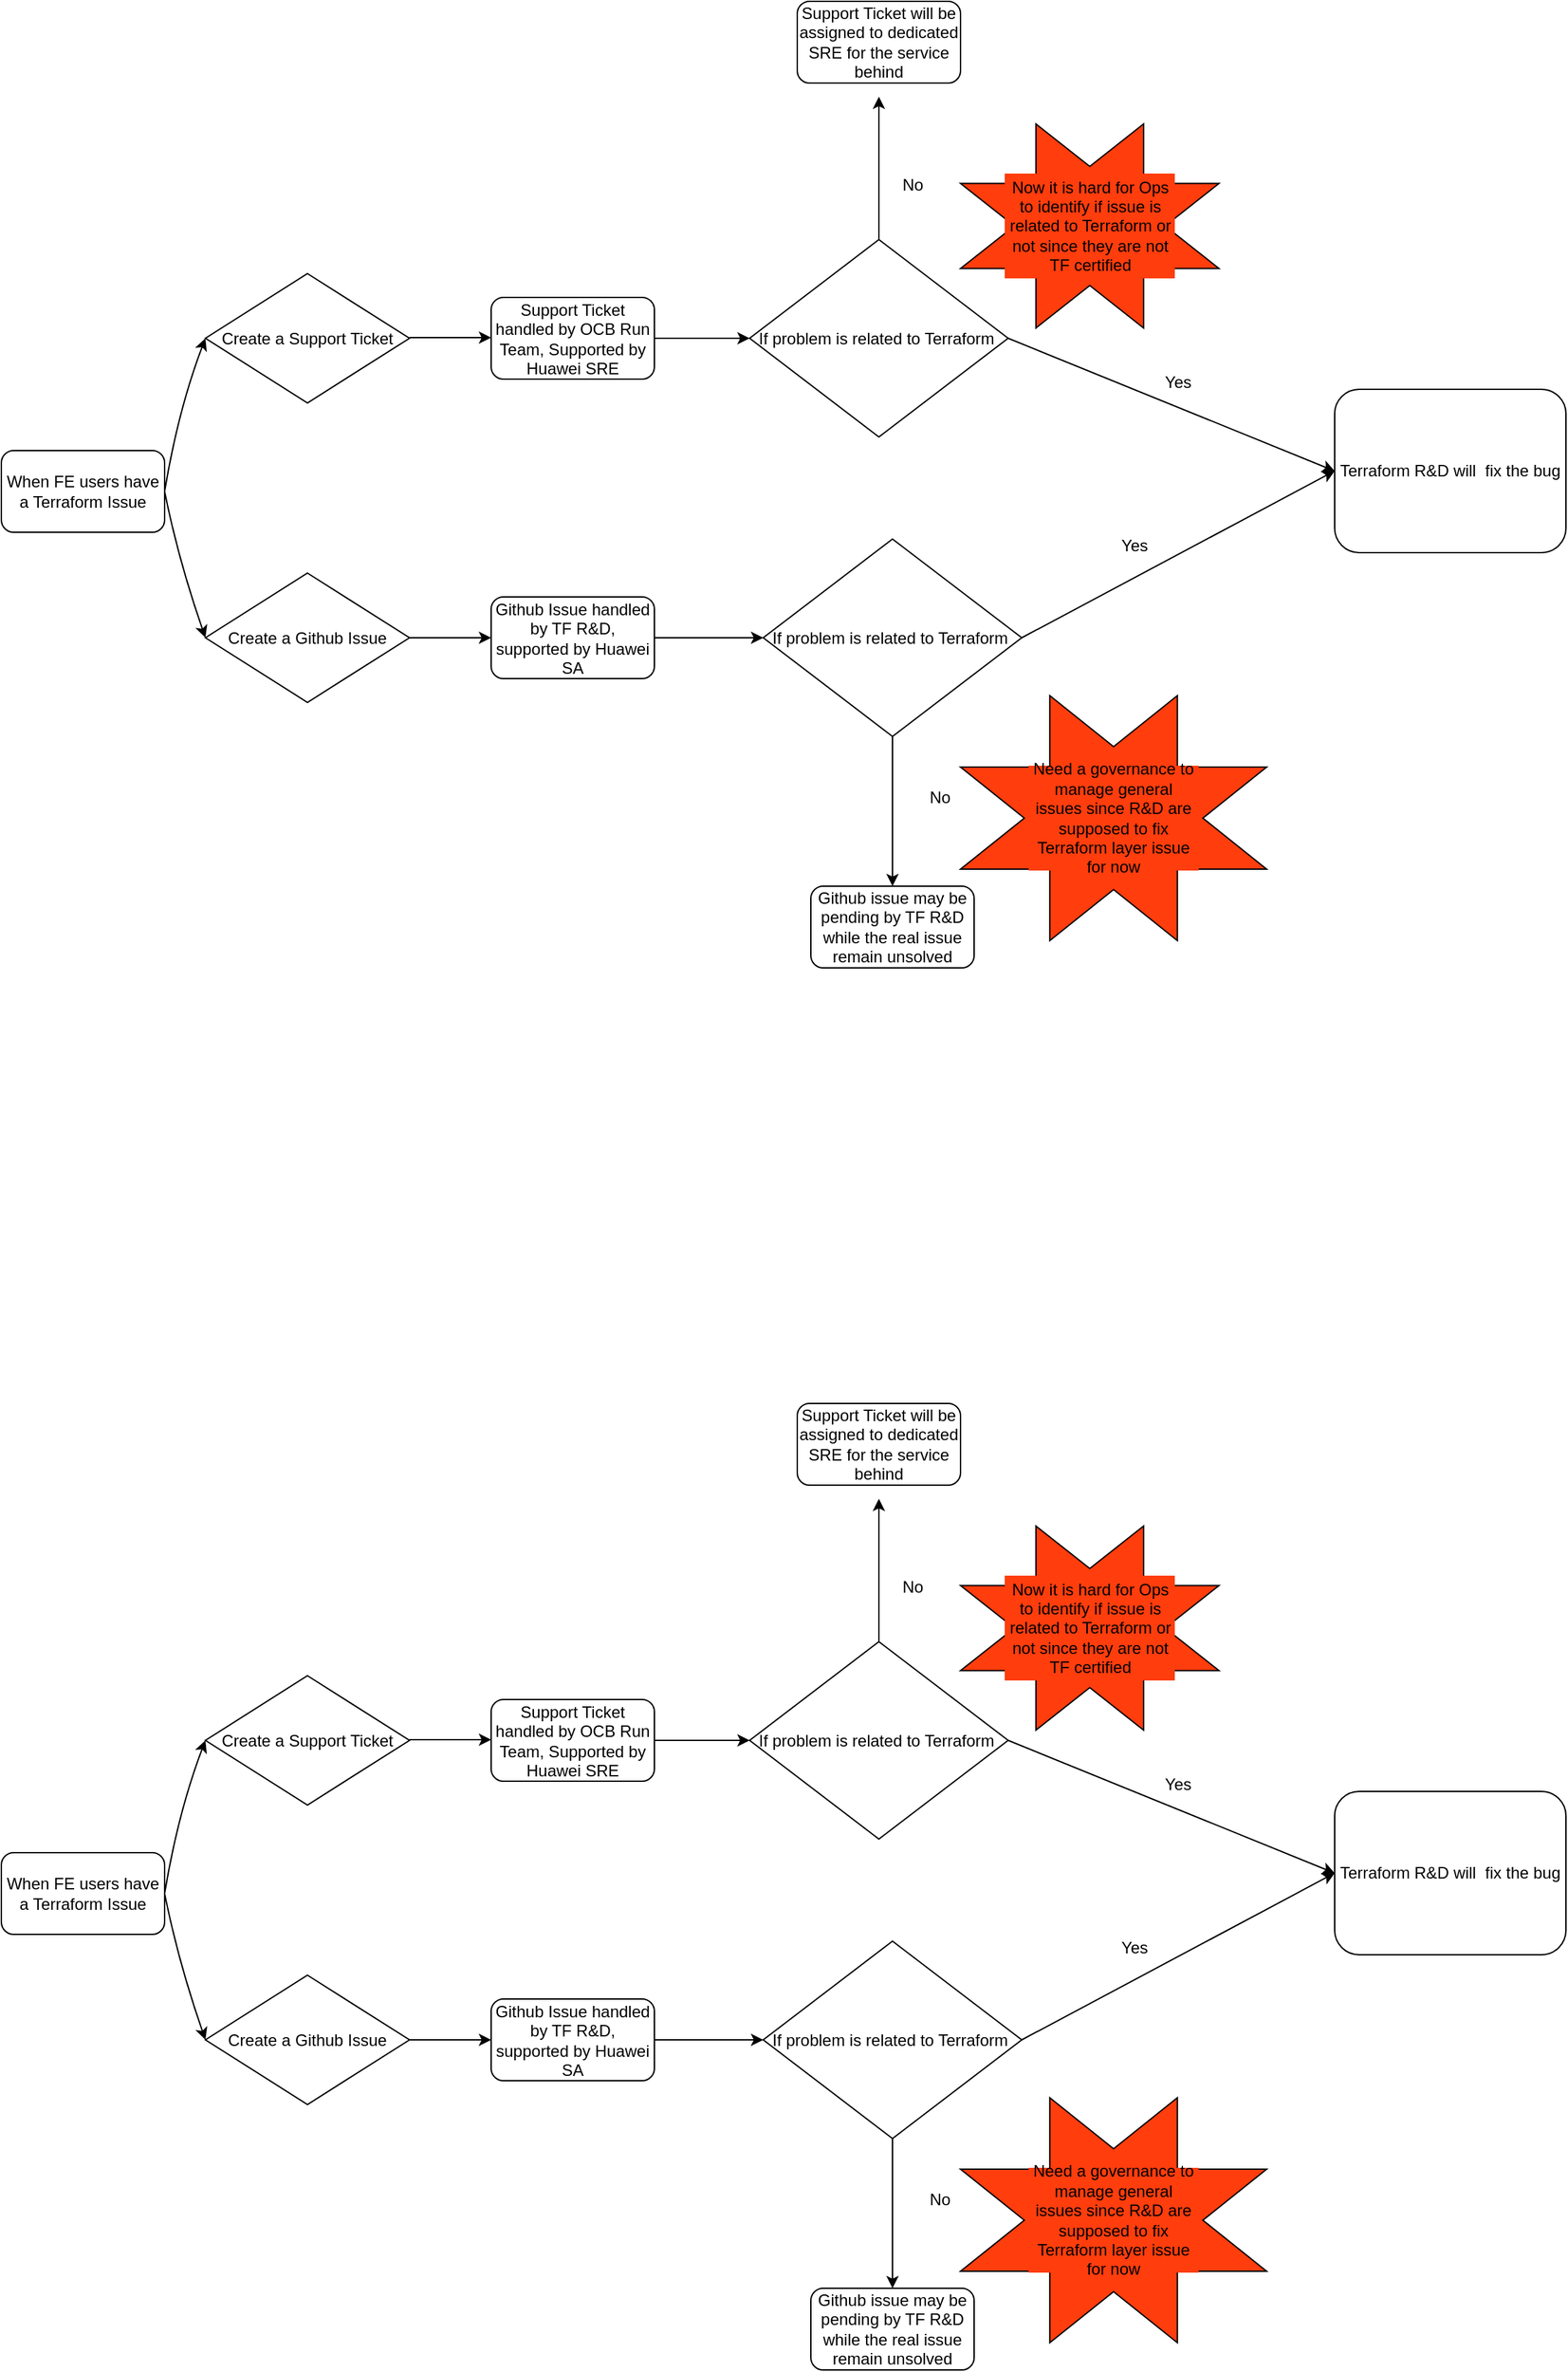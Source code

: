 <mxfile version="16.0.0" type="github">
  <diagram id="oUCfLijpCa5jud-OOD5O" name="Page-1">
    <mxGraphModel dx="1564" dy="950" grid="1" gridSize="10" guides="1" tooltips="1" connect="1" arrows="1" fold="1" page="1" pageScale="1" pageWidth="827" pageHeight="1169" math="0" shadow="0">
      <root>
        <mxCell id="0" />
        <mxCell id="1" parent="0" />
        <mxCell id="3Mxu8sWt4fkpuV7KhuS1-1" value="When FE users have a Terraform Issue" style="rounded=1;whiteSpace=wrap;html=1;" vertex="1" parent="1">
          <mxGeometry x="240" y="570" width="120" height="60" as="geometry" />
        </mxCell>
        <mxCell id="3Mxu8sWt4fkpuV7KhuS1-3" value="Create a Support Ticket" style="rhombus;whiteSpace=wrap;html=1;" vertex="1" parent="1">
          <mxGeometry x="390" y="440" width="150" height="95" as="geometry" />
        </mxCell>
        <mxCell id="3Mxu8sWt4fkpuV7KhuS1-4" value="Create a Github Issue" style="rhombus;whiteSpace=wrap;html=1;" vertex="1" parent="1">
          <mxGeometry x="390" y="660" width="150" height="95" as="geometry" />
        </mxCell>
        <mxCell id="3Mxu8sWt4fkpuV7KhuS1-8" value="" style="curved=1;endArrow=classic;html=1;rounded=0;exitX=1;exitY=0.5;exitDx=0;exitDy=0;entryX=0;entryY=0.5;entryDx=0;entryDy=0;" edge="1" parent="1" source="3Mxu8sWt4fkpuV7KhuS1-1" target="3Mxu8sWt4fkpuV7KhuS1-3">
          <mxGeometry width="50" height="50" relative="1" as="geometry">
            <mxPoint x="370" y="590" as="sourcePoint" />
            <mxPoint x="420" y="540" as="targetPoint" />
            <Array as="points">
              <mxPoint x="370" y="540" />
            </Array>
          </mxGeometry>
        </mxCell>
        <mxCell id="3Mxu8sWt4fkpuV7KhuS1-10" value="" style="curved=1;endArrow=classic;html=1;rounded=0;entryX=0;entryY=0.5;entryDx=0;entryDy=0;exitX=1;exitY=0.5;exitDx=0;exitDy=0;" edge="1" parent="1" source="3Mxu8sWt4fkpuV7KhuS1-1" target="3Mxu8sWt4fkpuV7KhuS1-4">
          <mxGeometry width="50" height="50" relative="1" as="geometry">
            <mxPoint x="320" y="720" as="sourcePoint" />
            <mxPoint x="370" y="670" as="targetPoint" />
            <Array as="points">
              <mxPoint x="370" y="650" />
            </Array>
          </mxGeometry>
        </mxCell>
        <mxCell id="3Mxu8sWt4fkpuV7KhuS1-11" value="Github Issue handled by TF R&amp;amp;D, supported by Huawei SA" style="rounded=1;whiteSpace=wrap;html=1;" vertex="1" parent="1">
          <mxGeometry x="600" y="677.5" width="120" height="60" as="geometry" />
        </mxCell>
        <mxCell id="3Mxu8sWt4fkpuV7KhuS1-12" value="" style="endArrow=classic;html=1;rounded=0;exitX=1;exitY=0.5;exitDx=0;exitDy=0;entryX=0;entryY=0.5;entryDx=0;entryDy=0;" edge="1" parent="1" source="3Mxu8sWt4fkpuV7KhuS1-4" target="3Mxu8sWt4fkpuV7KhuS1-11">
          <mxGeometry width="50" height="50" relative="1" as="geometry">
            <mxPoint x="630" y="850" as="sourcePoint" />
            <mxPoint x="680" y="800" as="targetPoint" />
          </mxGeometry>
        </mxCell>
        <mxCell id="3Mxu8sWt4fkpuV7KhuS1-13" value="" style="endArrow=classic;html=1;rounded=0;exitX=1;exitY=0.5;exitDx=0;exitDy=0;entryX=0;entryY=0.5;entryDx=0;entryDy=0;" edge="1" parent="1">
          <mxGeometry width="50" height="50" relative="1" as="geometry">
            <mxPoint x="540" y="487" as="sourcePoint" />
            <mxPoint x="600" y="487" as="targetPoint" />
          </mxGeometry>
        </mxCell>
        <mxCell id="3Mxu8sWt4fkpuV7KhuS1-14" value="Support Ticket handled by OCB Run Team, Supported by Huawei SRE" style="rounded=1;whiteSpace=wrap;html=1;" vertex="1" parent="1">
          <mxGeometry x="600" y="457.5" width="120" height="60" as="geometry" />
        </mxCell>
        <mxCell id="3Mxu8sWt4fkpuV7KhuS1-15" value="If problem is related to Terraform&amp;nbsp;" style="rhombus;whiteSpace=wrap;html=1;" vertex="1" parent="1">
          <mxGeometry x="790" y="415" width="190" height="145" as="geometry" />
        </mxCell>
        <mxCell id="3Mxu8sWt4fkpuV7KhuS1-16" value="" style="endArrow=classic;html=1;rounded=0;exitX=1;exitY=0.5;exitDx=0;exitDy=0;entryX=0;entryY=0.5;entryDx=0;entryDy=0;" edge="1" parent="1" source="3Mxu8sWt4fkpuV7KhuS1-14" target="3Mxu8sWt4fkpuV7KhuS1-15">
          <mxGeometry width="50" height="50" relative="1" as="geometry">
            <mxPoint x="790" y="487" as="sourcePoint" />
            <mxPoint x="850" y="487" as="targetPoint" />
          </mxGeometry>
        </mxCell>
        <mxCell id="3Mxu8sWt4fkpuV7KhuS1-18" value="" style="endArrow=classic;html=1;rounded=0;exitX=1;exitY=0.5;exitDx=0;exitDy=0;entryX=0;entryY=0.5;entryDx=0;entryDy=0;" edge="1" parent="1" source="3Mxu8sWt4fkpuV7KhuS1-15" target="3Mxu8sWt4fkpuV7KhuS1-29">
          <mxGeometry width="50" height="50" relative="1" as="geometry">
            <mxPoint x="997" y="550" as="sourcePoint" />
            <mxPoint x="1220" y="488" as="targetPoint" />
          </mxGeometry>
        </mxCell>
        <mxCell id="3Mxu8sWt4fkpuV7KhuS1-19" value="" style="endArrow=classic;html=1;rounded=0;exitX=0.5;exitY=0;exitDx=0;exitDy=0;" edge="1" parent="1" source="3Mxu8sWt4fkpuV7KhuS1-15">
          <mxGeometry width="50" height="50" relative="1" as="geometry">
            <mxPoint x="910" y="500" as="sourcePoint" />
            <mxPoint x="885" y="310" as="targetPoint" />
          </mxGeometry>
        </mxCell>
        <mxCell id="3Mxu8sWt4fkpuV7KhuS1-20" value="No" style="text;html=1;strokeColor=none;fillColor=none;align=center;verticalAlign=middle;whiteSpace=wrap;rounded=0;" vertex="1" parent="1">
          <mxGeometry x="880" y="360" width="60" height="30" as="geometry" />
        </mxCell>
        <mxCell id="3Mxu8sWt4fkpuV7KhuS1-21" value="Support Ticket will be assigned to dedicated SRE for the service behind" style="rounded=1;whiteSpace=wrap;html=1;" vertex="1" parent="1">
          <mxGeometry x="825" y="240" width="120" height="60" as="geometry" />
        </mxCell>
        <mxCell id="3Mxu8sWt4fkpuV7KhuS1-25" value="" style="verticalLabelPosition=bottom;verticalAlign=top;html=1;shape=mxgraph.basic.8_point_star;fillColor=#FF3D0D;" vertex="1" parent="1">
          <mxGeometry x="945" y="330" width="190" height="150" as="geometry" />
        </mxCell>
        <mxCell id="3Mxu8sWt4fkpuV7KhuS1-26" value="Now it is hard for Ops to identify if issue is related to Terraform or not since they are not TF certified" style="text;html=1;strokeColor=none;fillColor=#FF3D0D;align=center;verticalAlign=middle;whiteSpace=wrap;rounded=0;" vertex="1" parent="1">
          <mxGeometry x="977.5" y="366.5" width="125" height="77" as="geometry" />
        </mxCell>
        <mxCell id="3Mxu8sWt4fkpuV7KhuS1-27" value="If problem is related to Terraform&amp;nbsp;" style="rhombus;whiteSpace=wrap;html=1;" vertex="1" parent="1">
          <mxGeometry x="800" y="635" width="190" height="145" as="geometry" />
        </mxCell>
        <mxCell id="3Mxu8sWt4fkpuV7KhuS1-29" value="Terraform R&amp;amp;D will&amp;nbsp; fix the bug" style="rounded=1;whiteSpace=wrap;html=1;" vertex="1" parent="1">
          <mxGeometry x="1220" y="525" width="170" height="120" as="geometry" />
        </mxCell>
        <mxCell id="3Mxu8sWt4fkpuV7KhuS1-30" value="Yes" style="text;html=1;strokeColor=none;fillColor=none;align=center;verticalAlign=middle;whiteSpace=wrap;rounded=0;" vertex="1" parent="1">
          <mxGeometry x="1075" y="505" width="60" height="30" as="geometry" />
        </mxCell>
        <mxCell id="3Mxu8sWt4fkpuV7KhuS1-31" value="" style="endArrow=classic;html=1;rounded=0;exitX=1;exitY=0.5;exitDx=0;exitDy=0;entryX=0;entryY=0.5;entryDx=0;entryDy=0;" edge="1" parent="1" source="3Mxu8sWt4fkpuV7KhuS1-11" target="3Mxu8sWt4fkpuV7KhuS1-27">
          <mxGeometry width="50" height="50" relative="1" as="geometry">
            <mxPoint x="780" y="820" as="sourcePoint" />
            <mxPoint x="1020" y="897.5" as="targetPoint" />
          </mxGeometry>
        </mxCell>
        <mxCell id="3Mxu8sWt4fkpuV7KhuS1-32" value="" style="endArrow=classic;html=1;rounded=0;exitX=1;exitY=0.5;exitDx=0;exitDy=0;entryX=0;entryY=0.5;entryDx=0;entryDy=0;" edge="1" parent="1" source="3Mxu8sWt4fkpuV7KhuS1-27" target="3Mxu8sWt4fkpuV7KhuS1-29">
          <mxGeometry width="50" height="50" relative="1" as="geometry">
            <mxPoint x="990" y="497.5" as="sourcePoint" />
            <mxPoint x="1230" y="575" as="targetPoint" />
          </mxGeometry>
        </mxCell>
        <mxCell id="3Mxu8sWt4fkpuV7KhuS1-33" value="Yes" style="text;html=1;strokeColor=none;fillColor=none;align=center;verticalAlign=middle;whiteSpace=wrap;rounded=0;" vertex="1" parent="1">
          <mxGeometry x="1042.5" y="625" width="60" height="30" as="geometry" />
        </mxCell>
        <mxCell id="3Mxu8sWt4fkpuV7KhuS1-34" value="" style="endArrow=classic;html=1;rounded=0;exitX=0.5;exitY=1;exitDx=0;exitDy=0;" edge="1" parent="1" source="3Mxu8sWt4fkpuV7KhuS1-27">
          <mxGeometry width="50" height="50" relative="1" as="geometry">
            <mxPoint x="1060" y="1005" as="sourcePoint" />
            <mxPoint x="895" y="890" as="targetPoint" />
          </mxGeometry>
        </mxCell>
        <mxCell id="3Mxu8sWt4fkpuV7KhuS1-35" value="No" style="text;html=1;strokeColor=none;fillColor=none;align=center;verticalAlign=middle;whiteSpace=wrap;rounded=0;" vertex="1" parent="1">
          <mxGeometry x="900" y="810" width="60" height="30" as="geometry" />
        </mxCell>
        <mxCell id="3Mxu8sWt4fkpuV7KhuS1-36" value="Github issue may be pending by TF R&amp;amp;D while the real issue remain unsolved" style="rounded=1;whiteSpace=wrap;html=1;" vertex="1" parent="1">
          <mxGeometry x="835" y="890" width="120" height="60" as="geometry" />
        </mxCell>
        <mxCell id="3Mxu8sWt4fkpuV7KhuS1-37" value="" style="verticalLabelPosition=bottom;verticalAlign=top;html=1;shape=mxgraph.basic.8_point_star;fillColor=#FF3D0D;" vertex="1" parent="1">
          <mxGeometry x="945" y="750" width="225" height="180" as="geometry" />
        </mxCell>
        <mxCell id="3Mxu8sWt4fkpuV7KhuS1-38" value="Need a governance to manage general issues since R&amp;amp;D are supposed to fix Terraform layer issue for now" style="text;html=1;strokeColor=none;fillColor=#FF3D0D;align=center;verticalAlign=middle;whiteSpace=wrap;rounded=0;" vertex="1" parent="1">
          <mxGeometry x="995" y="801.5" width="125" height="77" as="geometry" />
        </mxCell>
        <mxCell id="3Mxu8sWt4fkpuV7KhuS1-39" value="When FE users have a Terraform Issue" style="rounded=1;whiteSpace=wrap;html=1;" vertex="1" parent="1">
          <mxGeometry x="240" y="1600" width="120" height="60" as="geometry" />
        </mxCell>
        <mxCell id="3Mxu8sWt4fkpuV7KhuS1-40" value="Create a Support Ticket" style="rhombus;whiteSpace=wrap;html=1;" vertex="1" parent="1">
          <mxGeometry x="390" y="1470" width="150" height="95" as="geometry" />
        </mxCell>
        <mxCell id="3Mxu8sWt4fkpuV7KhuS1-41" value="Create a Github Issue" style="rhombus;whiteSpace=wrap;html=1;" vertex="1" parent="1">
          <mxGeometry x="390" y="1690" width="150" height="95" as="geometry" />
        </mxCell>
        <mxCell id="3Mxu8sWt4fkpuV7KhuS1-42" value="" style="curved=1;endArrow=classic;html=1;rounded=0;exitX=1;exitY=0.5;exitDx=0;exitDy=0;entryX=0;entryY=0.5;entryDx=0;entryDy=0;" edge="1" parent="1" source="3Mxu8sWt4fkpuV7KhuS1-39" target="3Mxu8sWt4fkpuV7KhuS1-40">
          <mxGeometry width="50" height="50" relative="1" as="geometry">
            <mxPoint x="370" y="1620" as="sourcePoint" />
            <mxPoint x="420" y="1570" as="targetPoint" />
            <Array as="points">
              <mxPoint x="370" y="1570" />
            </Array>
          </mxGeometry>
        </mxCell>
        <mxCell id="3Mxu8sWt4fkpuV7KhuS1-43" value="" style="curved=1;endArrow=classic;html=1;rounded=0;entryX=0;entryY=0.5;entryDx=0;entryDy=0;exitX=1;exitY=0.5;exitDx=0;exitDy=0;" edge="1" parent="1" source="3Mxu8sWt4fkpuV7KhuS1-39" target="3Mxu8sWt4fkpuV7KhuS1-41">
          <mxGeometry width="50" height="50" relative="1" as="geometry">
            <mxPoint x="320" y="1750" as="sourcePoint" />
            <mxPoint x="370" y="1700" as="targetPoint" />
            <Array as="points">
              <mxPoint x="370" y="1680" />
            </Array>
          </mxGeometry>
        </mxCell>
        <mxCell id="3Mxu8sWt4fkpuV7KhuS1-44" value="Github Issue handled by TF R&amp;amp;D, supported by Huawei SA" style="rounded=1;whiteSpace=wrap;html=1;" vertex="1" parent="1">
          <mxGeometry x="600" y="1707.5" width="120" height="60" as="geometry" />
        </mxCell>
        <mxCell id="3Mxu8sWt4fkpuV7KhuS1-45" value="" style="endArrow=classic;html=1;rounded=0;exitX=1;exitY=0.5;exitDx=0;exitDy=0;entryX=0;entryY=0.5;entryDx=0;entryDy=0;" edge="1" parent="1" source="3Mxu8sWt4fkpuV7KhuS1-41" target="3Mxu8sWt4fkpuV7KhuS1-44">
          <mxGeometry width="50" height="50" relative="1" as="geometry">
            <mxPoint x="630" y="1880" as="sourcePoint" />
            <mxPoint x="680" y="1830" as="targetPoint" />
          </mxGeometry>
        </mxCell>
        <mxCell id="3Mxu8sWt4fkpuV7KhuS1-46" value="" style="endArrow=classic;html=1;rounded=0;exitX=1;exitY=0.5;exitDx=0;exitDy=0;entryX=0;entryY=0.5;entryDx=0;entryDy=0;" edge="1" parent="1">
          <mxGeometry width="50" height="50" relative="1" as="geometry">
            <mxPoint x="540" y="1517" as="sourcePoint" />
            <mxPoint x="600" y="1517" as="targetPoint" />
          </mxGeometry>
        </mxCell>
        <mxCell id="3Mxu8sWt4fkpuV7KhuS1-47" value="Support Ticket handled by OCB Run Team, Supported by Huawei SRE" style="rounded=1;whiteSpace=wrap;html=1;" vertex="1" parent="1">
          <mxGeometry x="600" y="1487.5" width="120" height="60" as="geometry" />
        </mxCell>
        <mxCell id="3Mxu8sWt4fkpuV7KhuS1-48" value="If problem is related to Terraform&amp;nbsp;" style="rhombus;whiteSpace=wrap;html=1;" vertex="1" parent="1">
          <mxGeometry x="790" y="1445" width="190" height="145" as="geometry" />
        </mxCell>
        <mxCell id="3Mxu8sWt4fkpuV7KhuS1-49" value="" style="endArrow=classic;html=1;rounded=0;exitX=1;exitY=0.5;exitDx=0;exitDy=0;entryX=0;entryY=0.5;entryDx=0;entryDy=0;" edge="1" parent="1" source="3Mxu8sWt4fkpuV7KhuS1-47" target="3Mxu8sWt4fkpuV7KhuS1-48">
          <mxGeometry width="50" height="50" relative="1" as="geometry">
            <mxPoint x="790" y="1517" as="sourcePoint" />
            <mxPoint x="850" y="1517" as="targetPoint" />
          </mxGeometry>
        </mxCell>
        <mxCell id="3Mxu8sWt4fkpuV7KhuS1-50" value="" style="endArrow=classic;html=1;rounded=0;exitX=1;exitY=0.5;exitDx=0;exitDy=0;entryX=0;entryY=0.5;entryDx=0;entryDy=0;" edge="1" parent="1" source="3Mxu8sWt4fkpuV7KhuS1-48" target="3Mxu8sWt4fkpuV7KhuS1-57">
          <mxGeometry width="50" height="50" relative="1" as="geometry">
            <mxPoint x="997" y="1580" as="sourcePoint" />
            <mxPoint x="1220" y="1518" as="targetPoint" />
          </mxGeometry>
        </mxCell>
        <mxCell id="3Mxu8sWt4fkpuV7KhuS1-51" value="" style="endArrow=classic;html=1;rounded=0;exitX=0.5;exitY=0;exitDx=0;exitDy=0;" edge="1" parent="1" source="3Mxu8sWt4fkpuV7KhuS1-48">
          <mxGeometry width="50" height="50" relative="1" as="geometry">
            <mxPoint x="910" y="1530" as="sourcePoint" />
            <mxPoint x="885" y="1340" as="targetPoint" />
          </mxGeometry>
        </mxCell>
        <mxCell id="3Mxu8sWt4fkpuV7KhuS1-52" value="No" style="text;html=1;strokeColor=none;fillColor=none;align=center;verticalAlign=middle;whiteSpace=wrap;rounded=0;" vertex="1" parent="1">
          <mxGeometry x="880" y="1390" width="60" height="30" as="geometry" />
        </mxCell>
        <mxCell id="3Mxu8sWt4fkpuV7KhuS1-53" value="Support Ticket will be assigned to dedicated SRE for the service behind" style="rounded=1;whiteSpace=wrap;html=1;" vertex="1" parent="1">
          <mxGeometry x="825" y="1270" width="120" height="60" as="geometry" />
        </mxCell>
        <mxCell id="3Mxu8sWt4fkpuV7KhuS1-54" value="" style="verticalLabelPosition=bottom;verticalAlign=top;html=1;shape=mxgraph.basic.8_point_star;fillColor=#FF3D0D;" vertex="1" parent="1">
          <mxGeometry x="945" y="1360" width="190" height="150" as="geometry" />
        </mxCell>
        <mxCell id="3Mxu8sWt4fkpuV7KhuS1-55" value="Now it is hard for Ops to identify if issue is related to Terraform or not since they are not TF certified" style="text;html=1;strokeColor=none;fillColor=#FF3D0D;align=center;verticalAlign=middle;whiteSpace=wrap;rounded=0;" vertex="1" parent="1">
          <mxGeometry x="977.5" y="1396.5" width="125" height="77" as="geometry" />
        </mxCell>
        <mxCell id="3Mxu8sWt4fkpuV7KhuS1-56" value="If problem is related to Terraform&amp;nbsp;" style="rhombus;whiteSpace=wrap;html=1;" vertex="1" parent="1">
          <mxGeometry x="800" y="1665" width="190" height="145" as="geometry" />
        </mxCell>
        <mxCell id="3Mxu8sWt4fkpuV7KhuS1-57" value="Terraform R&amp;amp;D will&amp;nbsp; fix the bug" style="rounded=1;whiteSpace=wrap;html=1;" vertex="1" parent="1">
          <mxGeometry x="1220" y="1555" width="170" height="120" as="geometry" />
        </mxCell>
        <mxCell id="3Mxu8sWt4fkpuV7KhuS1-58" value="Yes" style="text;html=1;strokeColor=none;fillColor=none;align=center;verticalAlign=middle;whiteSpace=wrap;rounded=0;" vertex="1" parent="1">
          <mxGeometry x="1075" y="1535" width="60" height="30" as="geometry" />
        </mxCell>
        <mxCell id="3Mxu8sWt4fkpuV7KhuS1-59" value="" style="endArrow=classic;html=1;rounded=0;exitX=1;exitY=0.5;exitDx=0;exitDy=0;entryX=0;entryY=0.5;entryDx=0;entryDy=0;" edge="1" parent="1" source="3Mxu8sWt4fkpuV7KhuS1-44" target="3Mxu8sWt4fkpuV7KhuS1-56">
          <mxGeometry width="50" height="50" relative="1" as="geometry">
            <mxPoint x="780" y="1850" as="sourcePoint" />
            <mxPoint x="1020" y="1927.5" as="targetPoint" />
          </mxGeometry>
        </mxCell>
        <mxCell id="3Mxu8sWt4fkpuV7KhuS1-60" value="" style="endArrow=classic;html=1;rounded=0;exitX=1;exitY=0.5;exitDx=0;exitDy=0;entryX=0;entryY=0.5;entryDx=0;entryDy=0;" edge="1" parent="1" source="3Mxu8sWt4fkpuV7KhuS1-56" target="3Mxu8sWt4fkpuV7KhuS1-57">
          <mxGeometry width="50" height="50" relative="1" as="geometry">
            <mxPoint x="990" y="1527.5" as="sourcePoint" />
            <mxPoint x="1230" y="1605" as="targetPoint" />
          </mxGeometry>
        </mxCell>
        <mxCell id="3Mxu8sWt4fkpuV7KhuS1-61" value="Yes" style="text;html=1;strokeColor=none;fillColor=none;align=center;verticalAlign=middle;whiteSpace=wrap;rounded=0;" vertex="1" parent="1">
          <mxGeometry x="1042.5" y="1655" width="60" height="30" as="geometry" />
        </mxCell>
        <mxCell id="3Mxu8sWt4fkpuV7KhuS1-62" value="" style="endArrow=classic;html=1;rounded=0;exitX=0.5;exitY=1;exitDx=0;exitDy=0;" edge="1" parent="1" source="3Mxu8sWt4fkpuV7KhuS1-56">
          <mxGeometry width="50" height="50" relative="1" as="geometry">
            <mxPoint x="1060" y="2035" as="sourcePoint" />
            <mxPoint x="895" y="1920" as="targetPoint" />
          </mxGeometry>
        </mxCell>
        <mxCell id="3Mxu8sWt4fkpuV7KhuS1-63" value="No" style="text;html=1;strokeColor=none;fillColor=none;align=center;verticalAlign=middle;whiteSpace=wrap;rounded=0;" vertex="1" parent="1">
          <mxGeometry x="900" y="1840" width="60" height="30" as="geometry" />
        </mxCell>
        <mxCell id="3Mxu8sWt4fkpuV7KhuS1-64" value="Github issue may be pending by TF R&amp;amp;D while the real issue remain unsolved" style="rounded=1;whiteSpace=wrap;html=1;" vertex="1" parent="1">
          <mxGeometry x="835" y="1920" width="120" height="60" as="geometry" />
        </mxCell>
        <mxCell id="3Mxu8sWt4fkpuV7KhuS1-65" value="" style="verticalLabelPosition=bottom;verticalAlign=top;html=1;shape=mxgraph.basic.8_point_star;fillColor=#FF3D0D;" vertex="1" parent="1">
          <mxGeometry x="945" y="1780" width="225" height="180" as="geometry" />
        </mxCell>
        <mxCell id="3Mxu8sWt4fkpuV7KhuS1-66" value="Need a governance to manage general issues since R&amp;amp;D are supposed to fix Terraform layer issue for now" style="text;html=1;strokeColor=none;fillColor=#FF3D0D;align=center;verticalAlign=middle;whiteSpace=wrap;rounded=0;" vertex="1" parent="1">
          <mxGeometry x="995" y="1831.5" width="125" height="77" as="geometry" />
        </mxCell>
      </root>
    </mxGraphModel>
  </diagram>
</mxfile>
